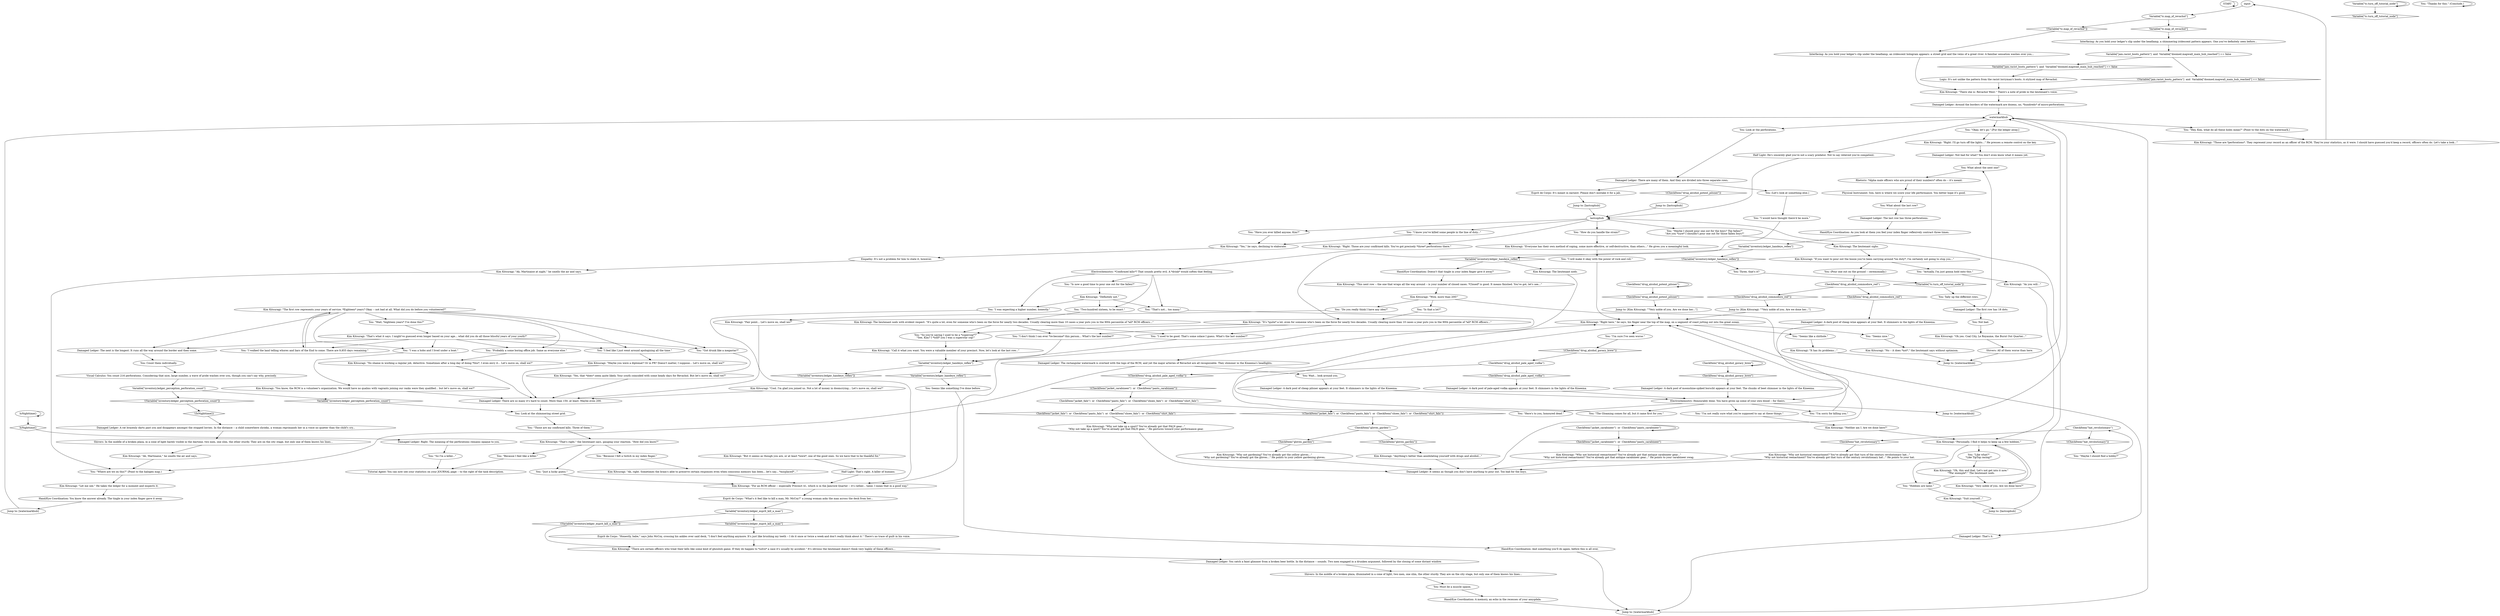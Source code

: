 # KINEEMA ORB / halogen watermarks
# the dialogue where-in you've turned on the lights of the kineema and you can look at the halogen watermarks stuff on your ledger
# ==================================================
digraph G {
	  0 [label="START"];
	  1 [label="input"];
	  2 [label="Rhetoric: *Alpha male officers who are proud of their numbers* often do -- it's meant."];
	  3 [label="Damaged Ledger: The next is the longest. It runs all the way around the border and then some."];
	  4 [label="You: \"Do you really think I have any idea?\""];
	  5 [label="You: \"Two-hundred sixteen, to be exact.\""];
	  6 [label="You: \"So I'm a killer...\""];
	  7 [label="Jump to: [watermarkhub]"];
	  8 [label="Jump to: [watermarkhub]"];
	  9 [label="You: \"Those are my confirmed kills. Three of them.\""];
	  10 [label="Damaged Ledger: The rectangular watermark is overlaid with the logo of the RCM, and yet the major arteries of Revachol are all recognizable. They shimmer in the Kineema's headlights."];
	  11 [label="Jump to: [watermarkhub]"];
	  12 [label="You: \"I will make it okay with the power of rock and roll.\""];
	  13 [label="Kim Kitsuragi: \"Personally, I find it helps to keep up a few hobbies.\""];
	  14 [label="Jump to: [lastcophub]"];
	  15 [label="Damaged Ledger: It seems as though you don't have anything to pour out. Too bad for the boys."];
	  16 [label="Esprit de Corps: It's meant in earnest. Please don't mistake it for a jab."];
	  17 [label="You: Tally up the different rows."];
	  18 [label="Tutorial Agent: You can now see your statistics on your JOURNAL page -- to the right of the task description."];
	  19 [label="Half Light: That's right. A killer of humans."];
	  20 [label="Half Light: He's sincerely glad you're not a scary predator. Not to say relieved you're competent."];
	  21 [label="You: Look at the shimmering street grid."];
	  22 [label="You: What about the last row?"];
	  23 [label="Kim Kitsuragi: \"The first row represents your years of service. *Eighteen* years? Okay -- not bad at all. What did you do before you volunteered?\""];
	  24 [label="Kim Kitsuragi: \"Cool. I'm glad you joined us. Not a lot of money in doomcrying... Let's move on, shall we?\""];
	  25 [label="Hand/Eye Coordination: Doesn't that tingle in your index finger give it away?"];
	  26 [label="You: Must be a muscle spasm."];
	  27 [label="Kim Kitsuragi: \"Ah, Martinaise at night,\" he smells the air and says."];
	  28 [label="Jump to: [lastcophub]"];
	  29 [label="Jump to: [Kim Kitsuragi: \"\"Very noble of you. Are we done her...\"]"];
	  30 [label="CheckItem(\"drug_alcohol_goracy_brew\")"];
	  31 [label="CheckItem(\"drug_alcohol_goracy_brew\")", shape=diamond];
	  32 [label="!(CheckItem(\"drug_alcohol_goracy_brew\"))", shape=diamond];
	  33 [label="Kim Kitsuragi: \"Oh yes. Coal City, Le Royaume, the Burnt Out Quarter...\""];
	  34 [label="Damaged Ledger: Not bad for what? You don't even know what it means yet."];
	  35 [label="Variable[\"tc.turn_off_tutorial_node\"]"];
	  36 [label="Variable[\"tc.turn_off_tutorial_node\"]", shape=diamond];
	  37 [label="!(Variable[\"tc.turn_off_tutorial_node\"])", shape=diamond];
	  38 [label="Damaged Ledger: That's it."];
	  39 [label="You: \"I would have thought there'd be more.\""];
	  40 [label="Damaged Ledger: Right. The meaning of the perforations remains opaque to you."];
	  41 [label="Damaged Ledger: You catch a faint glimmer from a broken beer bottle. In the distance -- sounds. Two men engaged in a drunken argument, followed by the closing of some distant window."];
	  42 [label="Kim Kitsuragi: \"But it seems as though you are, or at least *were*, one of the good ones. So we have that to be thankful for.\""];
	  43 [label="Jump to: [Kim Kitsuragi: \"\"Very noble of you. Are we done her...\"]"];
	  44 [label="Damaged Ledger: A dark pool of cheap pilsner appears at your feet. It shimmers in the lights of the Kineema."];
	  45 [label="IsNighttime()"];
	  46 [label="IsNighttime()", shape=diamond];
	  47 [label="!(IsNighttime())", shape=diamond];
	  48 [label="Damaged Ledger: There are so many it's hard to count. More than 150, at least. Maybe even 200."];
	  49 [label="Kim Kitsuragi: \"This next row -- the one that wraps all the way around -- is your number of closed cases. *Closed* is good. It means finished. You've got, let's see...\""];
	  50 [label="Kim Kitsuragi: \"Right. Those are your confirmed kills. You've got precisely *three* perforations there.\""];
	  51 [label="You: \"Thanks for this.\" (Conclude.)"];
	  52 [label="Kim Kitsuragi: The lieutenant nods."];
	  53 [label="You: Seems like something I've done before."];
	  54 [label="Hand/Eye Coordination: You know the answer already. The tingle in your index finger gave it away."];
	  55 [label="Kim Kitsuragi: \"Right here,\" he says, his finger near the top of the map, on a segment of coast jutting out into the great ocean."];
	  56 [label="Kim Kitsuragi: \"Very noble of you. Are we done here?\""];
	  57 [label="You: \"Maybe I should find a hobby?\""];
	  58 [label="CheckItem(\"jacket_carabineer\")  or  CheckItem(\"pants_carabineer\")"];
	  59 [label="CheckItem(\"jacket_carabineer\")  or  CheckItem(\"pants_carabineer\")", shape=diamond];
	  60 [label="!(CheckItem(\"jacket_carabineer\")  or  CheckItem(\"pants_carabineer\"))", shape=diamond];
	  61 [label="CheckItem(\"drug_alcohol_potent_pilsner\")"];
	  62 [label="CheckItem(\"drug_alcohol_potent_pilsner\")", shape=diamond];
	  63 [label="!(CheckItem(\"drug_alcohol_potent_pilsner\"))", shape=diamond];
	  64 [label="You: \"I'm sure I've seen worse.\""];
	  65 [label="Shivers: All of them worse than here."];
	  66 [label="Jump to: [lastcophub]"];
	  67 [label="You: \"Wait, *eighteen years* I've done this?\""];
	  68 [label="Kim Kitsuragi: \"Ah, Martinaise,\" he smells the air and says."];
	  69 [label="Kim Kitsuragi: \"Maybe you were a diplomat? Or in PR? Doesn't matter, I suppose... Let's move on, shall we?\""];
	  70 [label="Hand/Eye Coordination: And something you'll do again, before this is all over."];
	  71 [label="Damaged Ledger: A dark pool of cheap wine appears at your feet. It shimmers in the lights of the Kineema."];
	  72 [label="Kim Kitsuragi: \"Why not gardening? You've already got the yellow gloves...\"\n\"Why not gardening? You've already got the gloves...\" He points to your yellow gardening gloves."];
	  73 [label="Damaged Ledger: A dark pool of pale-aged vodka appears at your feet. It shimmers in the lights of the Kineema."];
	  74 [label="Damaged Ledger: Around the borders of the watermark are dozens, no, *hundreds* of micro-perforations."];
	  75 [label="Kim Kitsuragi: \"Yes, that *does* seem quite likely. Your youth coincided with some heady days for Revachol. But let's move on, shall we?\""];
	  76 [label="Kim Kitsuragi: \"Ah, right. Sometimes the brain's able to preserve certain responses even when conscious memory has been... let's say... *misplaced*...\""];
	  77 [label="Kim Kitsuragi: \"For an RCM officer -- especially Precinct 41, which is in the Jamrock Quarter -- it's rather... tame. I mean that in a good way.\""];
	  78 [label="Kim Kitsuragi: \"There are certain officers who treat their kills like some kind of ghoulish game. If they do happen to *solve* a case it's usually by accident.\" It's obvious the lieutenant doesn't think very highly of these officers..."];
	  79 [label="Kim Kitsuragi: \"If you want to pour out the booze you've been carrying around *on duty*, I'm certainly not going to stop you...\""];
	  80 [label="Electrochemistry: Honourably done. You have given up some of your own blood -- for theirs."];
	  81 [label="You: \"I'm sorry for killing you.\""];
	  82 [label="Kim Kitsuragi: The lieutenant nods with evident respect. \"It's quite a lot, even for someone who's been on the force for nearly two decades. Usually clearing more than 10 cases a year puts you in the 90th percentile of *all* RCM officers...\""];
	  83 [label="Shivers: In the middle of a broken plaza, illuminated in a cone of light, two men, one slim, the other sturdy. They are on the city stage, but only one of them knows his lines..."];
	  84 [label="You: \"I'm not really sure what you're supposed to say at these things.\""];
	  85 [label="You: \"Like what?\"\n\"Like TipTop racing?\""];
	  86 [label="Kim Kitsuragi: \"Right. I'll go turn off the lights...\" He presses a remote control on the key."];
	  87 [label="Damaged Ledger: A rat brazenly darts past you and disappears amongst the stopped lorries. In the distance -- a child somewhere shrieks, a woman reprimands her in a voice no quieter than the child's cry..."];
	  88 [label="Interfacing: As you hold your ledger's clip under the headlamp, a shimmering iridescent pattern appears. One you've definitely seen before..."];
	  89 [label="You: Look at the perforations."];
	  90 [label="CheckItem(\"hat_revolutionary\")"];
	  91 [label="CheckItem(\"hat_revolutionary\")", shape=diamond];
	  92 [label="!(CheckItem(\"hat_revolutionary\"))", shape=diamond];
	  93 [label="Interfacing: As you hold your ledger's clip under the headlamp, an iridescent hologram appears: a street grid and the veins of a great river. A familiar sensation washes over you..."];
	  94 [label="You: What about the next one?"];
	  95 [label="You: \"I was expecting a higher number, honestly.\""];
	  96 [label="You: \"Actually, I'm just gonna hold onto this.\""];
	  97 [label="Kim Kitsuragi: \"Why not historical reenactment? You've already got that turn of the century revolutionary hat...\"\n\"Why not historical reenactment? You've already got that turn of the century revolutionary hat...\" He points to your hat."];
	  98 [label="Kim Kitsuragi: \"Anything's better than annihilating yourself with drugs and alcohol...\""];
	  99 [label="Jump to: [watermarkhub]"];
	  100 [label="watermarkhub"];
	  101 [label="Kim Kitsuragi: \"You know, the RCM is a volunteer's organization. We would have no qualms with vagrants joining our ranks were they qualified... but let's move on, shall we?\""];
	  102 [label="You: \"I don't think I can ever *re-become* this person... What's the last number?\""];
	  103 [label="You: \"Is now a good time to pour one out for the fallen?\""];
	  104 [label="You: Wait... look around you."];
	  105 [label="Visual Calculus: You count 216 perforations. Considering that nice, large number, a wave of pride washes over you, though you can't say why, precisely."];
	  106 [label="Kim Kitsuragi: \"Why not historical reenactment? You've already got that antique carabineer gear...\"\n\"Why not historical reenactment? You've already got that antique carabineer gear...\" He points to your carabineer swag."];
	  107 [label="You: \"I know you've killed some people in the line of duty...\""];
	  108 [label="Kim Kitsuragi: \"Those are *perforations*. They represent your record as an officer of the RCM. They're your statistics, as it were. I should have guessed you'd keep a record, officers often do. Let's take a look...\""];
	  109 [label="You: \"Got drunk like a megastar?\""];
	  110 [label="You: \"So you're saying I used to be a *supercop*?\"\n\"See, Kim? I *told* you I was a superstar cop!\""];
	  111 [label="Kim Kitsuragi: \"That's right,\" the lieutenant says, gauging your reaction. \"How did you know?\""];
	  112 [label="Esprit de Corps: \"What's it feel like to kill a man, Mr. McCoy?\" a young woman asks the man across the desk from her..."];
	  113 [label="lastcophub"];
	  114 [label="Kim Kitsuragi: \"Oh, this and that. Let's not get into it now.\"\n\"*Par exemple*.\" The lieutenant nods."];
	  115 [label="Damaged Ledger: A dark pool of moonshine-spiked borscht appears at your feet. The chunks of beet shimmer in the lights of the Kineema."];
	  116 [label="Electrochemistry: *Confirmed kills*? That sounds pretty evil. A *drink* would soften that feeling."];
	  117 [label="You: Not bad."];
	  118 [label="Kim Kitsuragi: \"Fair point... Let's move on, shall we?\""];
	  119 [label="Kim Kitsuragi: \"It's *quite* a lot, even for someone who's been on the force for nearly two decades. Usually clearing more than 10 cases a year puts you in the 90th percentile of *all* RCM officers...\""];
	  120 [label="Hand/Eye Coordination: As you look at them you feel your index finger reflexively contract three times."];
	  121 [label="You: \"Because I felt a twitch in my index finger.\""];
	  122 [label="Kim Kitsuragi: \"That's what it says. I might've guessed even longer based on your age... what did you do all those blissful years of your youth?\""];
	  123 [label="Logic: It's not unlike the pattern from the racist lorryman's boots. A stylized map of Revachol."];
	  124 [label="You: \"Is that a lot?\""];
	  125 [label="You: \"Have you ever killed anyone, Kim?\""];
	  126 [label="You: (Let's look at something else.)"];
	  127 [label="Kim Kitsuragi: \"Why not take up a sport? You've already got that FALN gear...\"\n\"Why not take up a sport? You've already got that FALN gear...\" He gestures toward your performance gear."];
	  128 [label="CheckItem(\"gloves_garden\")"];
	  129 [label="CheckItem(\"gloves_garden\")", shape=diamond];
	  130 [label="!(CheckItem(\"gloves_garden\"))", shape=diamond];
	  131 [label="Kim Kitsuragi: \"No -- it does *not*,\" the lieutenant says without optimism."];
	  132 [label="You: \"Here's to you, honoured dead.\""];
	  133 [label="CheckItem(\"jacket_faln\")  or  CheckItem(\"pants_faln\")  or  CheckItem(\"shoes_faln\")  or  CheckItem(\"shirt_faln\")"];
	  134 [label="CheckItem(\"jacket_faln\")  or  CheckItem(\"pants_faln\")  or  CheckItem(\"shoes_faln\")  or  CheckItem(\"shirt_faln\")", shape=diamond];
	  135 [label="!(CheckItem(\"jacket_faln\")  or  CheckItem(\"pants_faln\")  or  CheckItem(\"shoes_faln\")  or  CheckItem(\"shirt_faln\"))", shape=diamond];
	  136 [label="CheckItem(\"drug_alcohol_commodore_red\")"];
	  137 [label="CheckItem(\"drug_alcohol_commodore_red\")", shape=diamond];
	  138 [label="!(CheckItem(\"drug_alcohol_commodore_red\"))", shape=diamond];
	  139 [label="CheckItem(\"drug_alcohol_pale_aged_vodka\")"];
	  140 [label="CheckItem(\"drug_alcohol_pale_aged_vodka\")", shape=diamond];
	  141 [label="!(CheckItem(\"drug_alcohol_pale_aged_vodka\"))", shape=diamond];
	  142 [label="Physical Instrument: Son, here is where we score your life performance. You better hope it's good."];
	  143 [label="Empathy: It's not a problem for him to state it, however."];
	  144 [label="Kim Kitsuragi: \"Neither am I. Are we done here?\""];
	  145 [label="You: \"I used to be good. That's some solace I guess. What's the last number?\""];
	  146 [label="Kim Kitsuragi: \"Call it what you want. You were a valuable member of your precinct. Now, let's look at the last row...\""];
	  147 [label="You: \"How do you handle the strain?\""];
	  148 [label="Kim Kitsuragi: \"Yes,\" he says, declining to elaborate."];
	  149 [label="You: (Pour one out on the ground -- ceremonially.)"];
	  150 [label="Kim Kitsuragi: \"Suit yourself...\""];
	  151 [label="Kim Kitsuragi: \"There she is: Revachol West.\" There's a note of pride in the lieutenant's voice."];
	  152 [label="You: Three, that's it?"];
	  153 [label="You: \"I walked the land telling whores and liars of the End to come. There are 9,855 days remaining.\""];
	  154 [label="Kim Kitsuragi: \"Wow, more than 200!\""];
	  155 [label="Hand/Eye Coordination: A memory, an echo in the recesses of your amygdala."];
	  156 [label="Variable[\"inventory.ledger_handeye_reflex\"]"];
	  157 [label="Variable[\"inventory.ledger_handeye_reflex\"]", shape=diamond];
	  158 [label="!(Variable[\"inventory.ledger_handeye_reflex\"])", shape=diamond];
	  159 [label="You: \"Where are we on this?\" (Point to the halogen map.)"];
	  160 [label="You: Count them individually."];
	  161 [label="Variable[\"inventory.ledger_esprit_kill_a_man\"]"];
	  162 [label="Variable[\"inventory.ledger_esprit_kill_a_man\"]", shape=diamond];
	  163 [label="!(Variable[\"inventory.ledger_esprit_kill_a_man\"])", shape=diamond];
	  164 [label="You: \"Seems nice.\""];
	  165 [label="You: \"Seems like a shithole.\""];
	  166 [label="Damaged Ledger: There are many of them. And they are divided into three separate rows."];
	  167 [label="Damaged Ledger: The first row has 18 dots."];
	  168 [label="You: \"Hey, Kim, what do all these holes mean?\" (Point to the dots on the watermark.)"];
	  169 [label="You: \"I was a hobo and I lived under a boat.\""];
	  170 [label="Kim Kitsuragi: \"No shame in working a regular job, detective. Sometimes after a long day of doing *this*, I even envy it... Let's move on, shall we?\""];
	  171 [label="You: \"That's not... too many.\""];
	  172 [label="Variable[\"inventory.ledger_handeye_reflex\"]"];
	  173 [label="Variable[\"inventory.ledger_handeye_reflex\"]", shape=diamond];
	  174 [label="!(Variable[\"inventory.ledger_handeye_reflex\"])", shape=diamond];
	  175 [label="You: \"Because I feel like a killer.\""];
	  176 [label="You: \"Just a lucky guess.\""];
	  177 [label="Kim Kitsuragi: \"Let me see.\" He takes the ledger for a moment and inspects it."];
	  178 [label="You: \"Maybe I should pour one out for the boys? The fallen?\"\n\"Are you *sure* I shouldn't pour one out for those fallen boys?\""];
	  179 [label="You: \"Hobbies are lame.\""];
	  180 [label="Shivers: In the middle of a broken plaza, in a cone of light barely visible in the daytime, two men, one slim, the other sturdy. They are on the city stage, but only one of them knows his lines..."];
	  181 [label="Variable[\"jam.racist_boots_pattern\"]  and  Variable[\"doomed.mapwall_main_hub_reached\"] == false"];
	  182 [label="Variable[\"jam.racist_boots_pattern\"]  and  Variable[\"doomed.mapwall_main_hub_reached\"] == false", shape=diamond];
	  183 [label="!(Variable[\"jam.racist_boots_pattern\"]  and  Variable[\"doomed.mapwall_main_hub_reached\"] == false)", shape=diamond];
	  184 [label="You: \"Okay, let's go.\" [Put the ledger away.]"];
	  185 [label="Damaged Ledger: The last row has three perforations."];
	  186 [label="You: \"Probably a some boring office job. Same as everyone else.\""];
	  187 [label="Kim Kitsuragi: \"Definitely not.\""];
	  188 [label="Kim Kitsuragi: \"As you will...\""];
	  189 [label="You: \"The Gloaming comes for all, but it came first for you.\""];
	  190 [label="Kim Kitsuragi: \"It has its problems...\""];
	  191 [label="Variable[\"tc.map_of_revachol\"]"];
	  192 [label="Variable[\"tc.map_of_revachol\"]", shape=diamond];
	  193 [label="!(Variable[\"tc.map_of_revachol\"])", shape=diamond];
	  194 [label="You: \"I feel like I just went around apologizing all the time.\""];
	  195 [label="Kim Kitsuragi: \"Everyone has their own method of coping, some more effective, or self-destructive, than others...\" He gives you a meaningful look."];
	  196 [label="Variable[\"inventory.ledger_perception_perforation_count\"]"];
	  197 [label="Variable[\"inventory.ledger_perception_perforation_count\"]", shape=diamond];
	  198 [label="!(Variable[\"inventory.ledger_perception_perforation_count\"])", shape=diamond];
	  199 [label="Esprit de Corps: \"Honestly, babe,\" says John McCoy, crossing his ankles over said desk, \"I don't feel anything anymore. It's just like brushing my teeth -- I do it once or twice a week and don't really think about it.\" There's no trace of guilt in his voice."];
	  200 [label="Kim Kitsuragi: The lieutenant sighs."];
	  0 -> 0
	  1 -> 191
	  2 -> 142
	  3 -> 160
	  4 -> 118
	  5 -> 82
	  6 -> 18
	  7 -> 100
	  8 -> 100
	  9 -> 111
	  10 -> 104
	  10 -> 159
	  11 -> 100
	  12 -> 55
	  13 -> 56
	  13 -> 179
	  13 -> 85
	  14 -> 113
	  15 -> 55
	  16 -> 66
	  17 -> 167
	  19 -> 77
	  20 -> 113
	  21 -> 9
	  22 -> 185
	  23 -> 194
	  23 -> 67
	  23 -> 3
	  23 -> 169
	  23 -> 109
	  23 -> 153
	  23 -> 186
	  24 -> 48
	  25 -> 49
	  26 -> 155
	  27 -> 159
	  28 -> 113
	  29 -> 55
	  30 -> 30
	  30 -> 31
	  31 -> 115
	  32 -> 139
	  33 -> 65
	  34 -> 94
	  35 -> 35
	  35 -> 36
	  37 -> 17
	  38 -> 7
	  39 -> 119
	  40 -> 6
	  41 -> 83
	  42 -> 19
	  43 -> 55
	  44 -> 80
	  45 -> 45
	  45 -> 46
	  46 -> 40
	  47 -> 87
	  48 -> 21
	  49 -> 154
	  50 -> 116
	  51 -> 51
	  52 -> 10
	  53 -> 70
	  54 -> 8
	  55 -> 64
	  55 -> 164
	  55 -> 165
	  56 -> 13
	  57 -> 90
	  58 -> 58
	  58 -> 59
	  59 -> 106
	  60 -> 133
	  61 -> 61
	  61 -> 62
	  62 -> 43
	  63 -> 14
	  64 -> 32
	  65 -> 99
	  66 -> 113
	  67 -> 122
	  68 -> 159
	  69 -> 48
	  70 -> 7
	  71 -> 80
	  72 -> 15
	  73 -> 80
	  74 -> 100
	  75 -> 48
	  76 -> 77
	  77 -> 112
	  78 -> 41
	  79 -> 96
	  79 -> 149
	  80 -> 132
	  80 -> 11
	  80 -> 81
	  80 -> 84
	  80 -> 189
	  81 -> 55
	  82 -> 145
	  82 -> 102
	  82 -> 110
	  83 -> 26
	  84 -> 144
	  85 -> 114
	  86 -> 34
	  87 -> 180
	  88 -> 181
	  89 -> 166
	  90 -> 91
	  90 -> 92
	  91 -> 97
	  92 -> 57
	  93 -> 151
	  94 -> 2
	  95 -> 77
	  96 -> 188
	  97 -> 15
	  98 -> 15
	  99 -> 100
	  100 -> 168
	  100 -> 89
	  100 -> 20
	  100 -> 184
	  101 -> 48
	  102 -> 156
	  103 -> 187
	  104 -> 44
	  105 -> 196
	  106 -> 15
	  107 -> 148
	  108 -> 1
	  109 -> 75
	  110 -> 146
	  111 -> 176
	  111 -> 121
	  111 -> 175
	  112 -> 161
	  113 -> 107
	  113 -> 50
	  113 -> 178
	  113 -> 147
	  113 -> 125
	  114 -> 56
	  114 -> 179
	  115 -> 80
	  116 -> 171
	  116 -> 103
	  116 -> 5
	  116 -> 95
	  117 -> 33
	  118 -> 48
	  119 -> 145
	  119 -> 102
	  119 -> 110
	  120 -> 172
	  121 -> 76
	  122 -> 194
	  122 -> 3
	  122 -> 169
	  122 -> 109
	  122 -> 153
	  122 -> 186
	  123 -> 151
	  124 -> 119
	  125 -> 148
	  126 -> 39
	  127 -> 15
	  128 -> 129
	  128 -> 130
	  129 -> 72
	  130 -> 98
	  131 -> 99
	  132 -> 55
	  133 -> 134
	  133 -> 135
	  134 -> 127
	  135 -> 128
	  136 -> 137
	  136 -> 138
	  137 -> 71
	  138 -> 29
	  139 -> 140
	  139 -> 141
	  140 -> 73
	  141 -> 60
	  142 -> 22
	  143 -> 27
	  144 -> 13
	  145 -> 156
	  146 -> 156
	  147 -> 195
	  148 -> 143
	  149 -> 136
	  150 -> 28
	  151 -> 74
	  152 -> 37
	  153 -> 23
	  154 -> 124
	  154 -> 4
	  154 -> 38
	  155 -> 7
	  156 -> 157
	  156 -> 158
	  157 -> 53
	  158 -> 24
	  159 -> 177
	  160 -> 105
	  161 -> 162
	  161 -> 163
	  162 -> 199
	  163 -> 78
	  164 -> 131
	  165 -> 190
	  166 -> 16
	  166 -> 126
	  167 -> 117
	  167 -> 94
	  168 -> 108
	  169 -> 101
	  170 -> 48
	  171 -> 77
	  172 -> 173
	  172 -> 174
	  173 -> 25
	  173 -> 52
	  174 -> 152
	  175 -> 18
	  176 -> 77
	  177 -> 54
	  178 -> 200
	  179 -> 150
	  180 -> 68
	  181 -> 182
	  181 -> 183
	  182 -> 123
	  183 -> 151
	  184 -> 86
	  185 -> 120
	  186 -> 170
	  187 -> 171
	  187 -> 5
	  187 -> 95
	  188 -> 13
	  189 -> 55
	  190 -> 99
	  191 -> 192
	  191 -> 193
	  192 -> 88
	  193 -> 93
	  194 -> 69
	  195 -> 12
	  196 -> 197
	  196 -> 198
	  197 -> 21
	  198 -> 47
	  199 -> 78
	  200 -> 79
}

